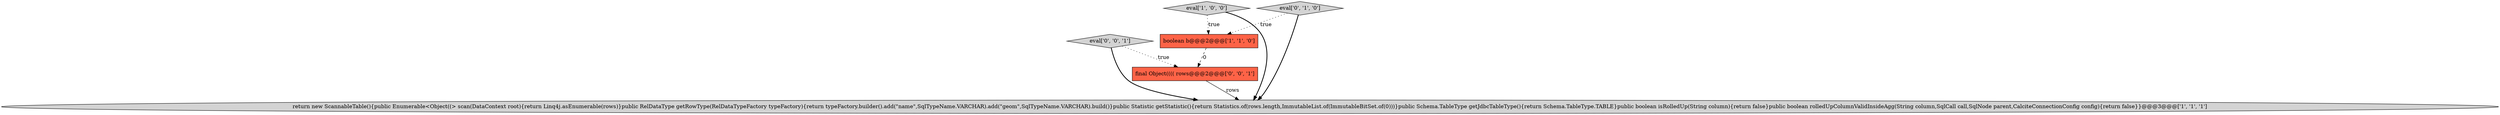 digraph {
4 [style = filled, label = "eval['0', '0', '1']", fillcolor = lightgray, shape = diamond image = "AAA0AAABBB3BBB"];
2 [style = filled, label = "return new ScannableTable(){public Enumerable<Object((> scan(DataContext root){return Linq4j.asEnumerable(rows)}public RelDataType getRowType(RelDataTypeFactory typeFactory){return typeFactory.builder().add(\"name\",SqlTypeName.VARCHAR).add(\"geom\",SqlTypeName.VARCHAR).build()}public Statistic getStatistic(){return Statistics.of(rows.length,ImmutableList.of(ImmutableBitSet.of(0)))}public Schema.TableType getJdbcTableType(){return Schema.TableType.TABLE}public boolean isRolledUp(String column){return false}public boolean rolledUpColumnValidInsideAgg(String column,SqlCall call,SqlNode parent,CalciteConnectionConfig config){return false}}@@@3@@@['1', '1', '1']", fillcolor = lightgray, shape = ellipse image = "AAA0AAABBB1BBB"];
5 [style = filled, label = "final Object(((( rows@@@2@@@['0', '0', '1']", fillcolor = tomato, shape = box image = "AAA0AAABBB3BBB"];
0 [style = filled, label = "boolean b@@@2@@@['1', '1', '0']", fillcolor = tomato, shape = box image = "AAA0AAABBB1BBB"];
1 [style = filled, label = "eval['1', '0', '0']", fillcolor = lightgray, shape = diamond image = "AAA0AAABBB1BBB"];
3 [style = filled, label = "eval['0', '1', '0']", fillcolor = lightgray, shape = diamond image = "AAA0AAABBB2BBB"];
4->5 [style = dotted, label="true"];
1->2 [style = bold, label=""];
1->0 [style = dotted, label="true"];
4->2 [style = bold, label=""];
5->2 [style = solid, label="rows"];
3->2 [style = bold, label=""];
0->5 [style = dashed, label="0"];
3->0 [style = dotted, label="true"];
}
